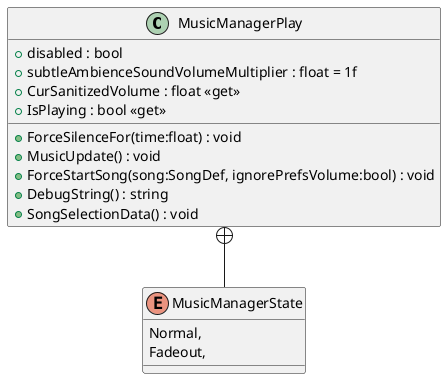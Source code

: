 @startuml
class MusicManagerPlay {
    + disabled : bool
    + subtleAmbienceSoundVolumeMultiplier : float = 1f
    + CurSanitizedVolume : float <<get>>
    + IsPlaying : bool <<get>>
    + ForceSilenceFor(time:float) : void
    + MusicUpdate() : void
    + ForceStartSong(song:SongDef, ignorePrefsVolume:bool) : void
    + DebugString() : string
    + SongSelectionData() : void
}
enum MusicManagerState {
    Normal,
    Fadeout,
}
MusicManagerPlay +-- MusicManagerState
@enduml
